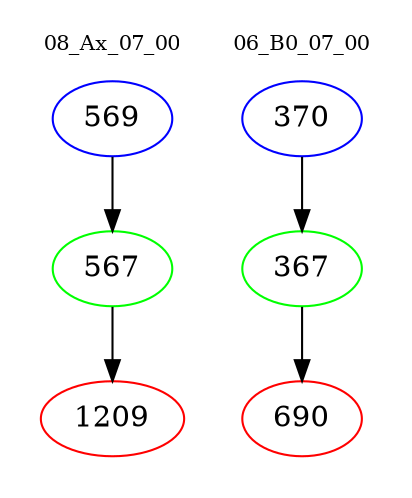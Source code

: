 digraph{
subgraph cluster_0 {
color = white
label = "08_Ax_07_00";
fontsize=10;
T0_569 [label="569", color="blue"]
T0_569 -> T0_567 [color="black"]
T0_567 [label="567", color="green"]
T0_567 -> T0_1209 [color="black"]
T0_1209 [label="1209", color="red"]
}
subgraph cluster_1 {
color = white
label = "06_B0_07_00";
fontsize=10;
T1_370 [label="370", color="blue"]
T1_370 -> T1_367 [color="black"]
T1_367 [label="367", color="green"]
T1_367 -> T1_690 [color="black"]
T1_690 [label="690", color="red"]
}
}
